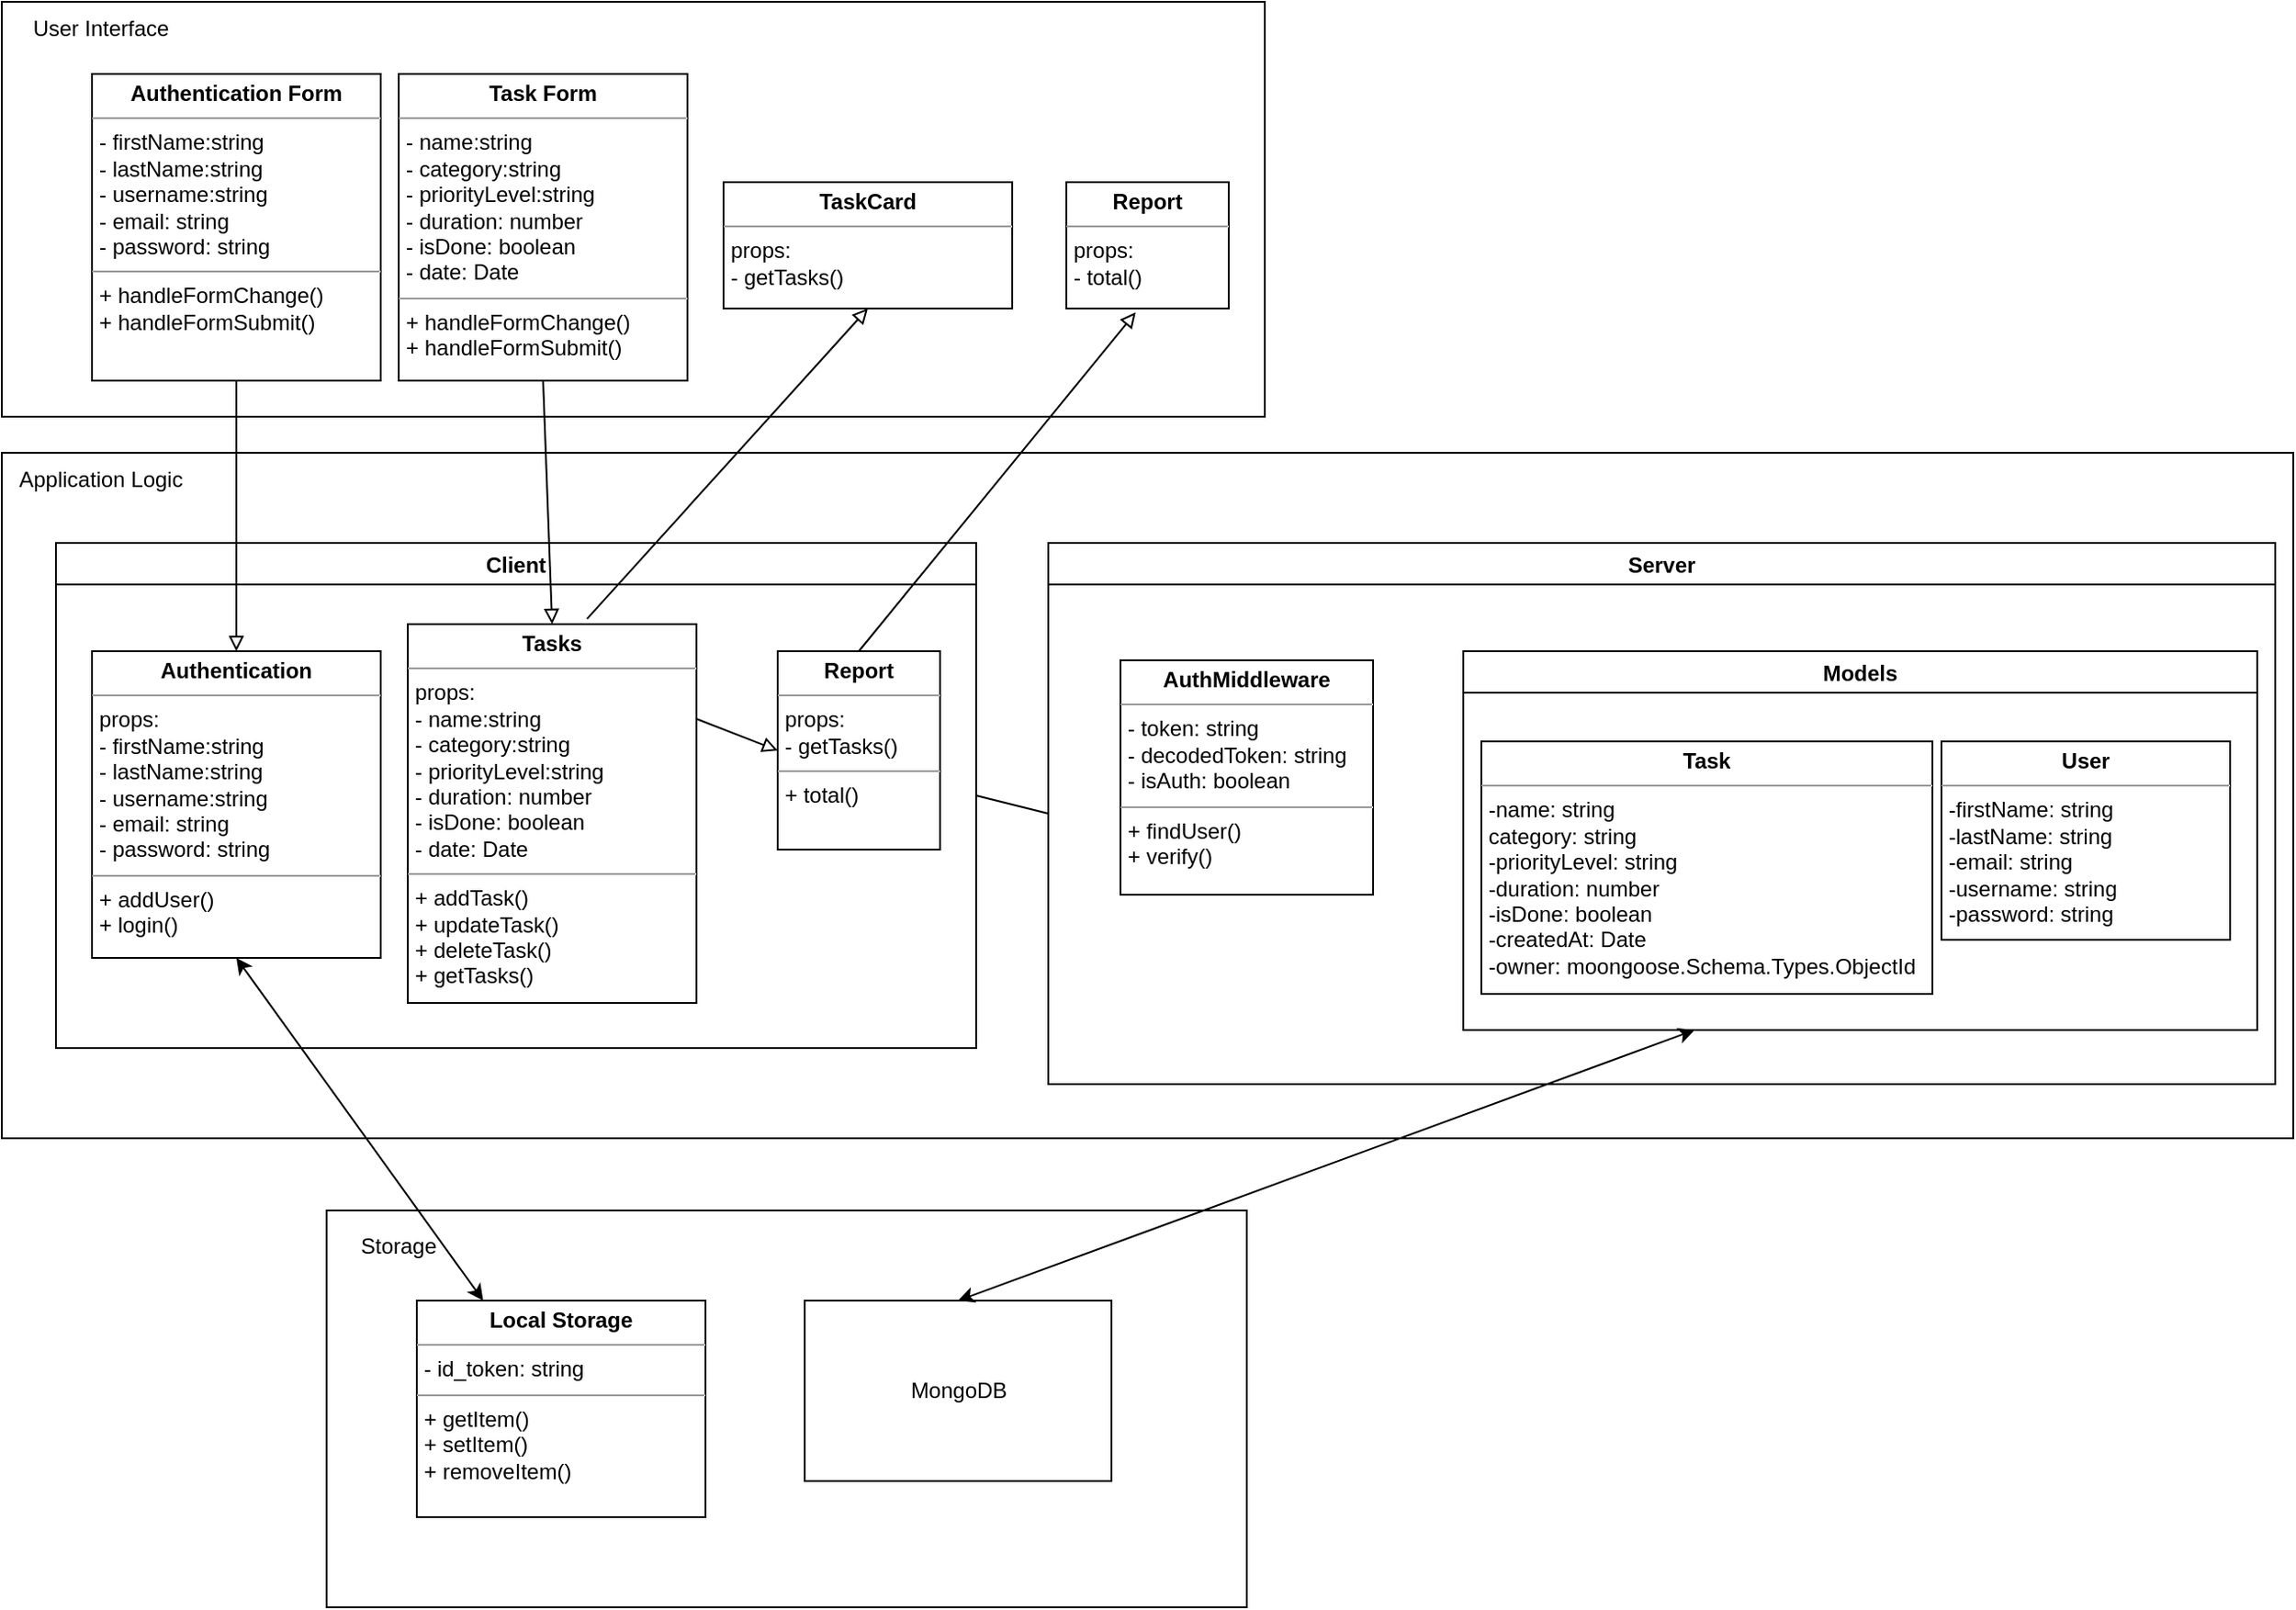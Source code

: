 <mxfile version="15.7.3" type="github">
  <diagram id="AbZ-MHWzMY-oT32ot3d4" name="Page-1">
    <mxGraphModel dx="1273" dy="1304" grid="1" gridSize="10" guides="1" tooltips="1" connect="1" arrows="1" fold="1" page="1" pageScale="1" pageWidth="850" pageHeight="1100" math="0" shadow="0">
      <root>
        <mxCell id="0" />
        <mxCell id="1" parent="0" />
        <mxCell id="zYaaLG_S5xIXGPdTdbO8-1" value="" style="rounded=0;whiteSpace=wrap;html=1;" parent="1" vertex="1">
          <mxGeometry x="220" y="790" width="510" height="220" as="geometry" />
        </mxCell>
        <mxCell id="zYaaLG_S5xIXGPdTdbO8-2" value="Storage" style="text;html=1;strokeColor=none;fillColor=none;align=center;verticalAlign=middle;whiteSpace=wrap;rounded=0;" parent="1" vertex="1">
          <mxGeometry x="230" y="795" width="60" height="30" as="geometry" />
        </mxCell>
        <mxCell id="zYaaLG_S5xIXGPdTdbO8-4" value="&lt;p style=&quot;margin: 0px ; margin-top: 4px ; text-align: center&quot;&gt;&lt;b&gt;Local Storage&lt;/b&gt;&lt;/p&gt;&lt;hr size=&quot;1&quot;&gt;&lt;p style=&quot;margin: 0px ; margin-left: 4px&quot;&gt;- id_token: string&lt;/p&gt;&lt;hr size=&quot;1&quot;&gt;&lt;p style=&quot;margin: 0px ; margin-left: 4px&quot;&gt;+ getItem()&lt;/p&gt;&lt;p style=&quot;margin: 0px ; margin-left: 4px&quot;&gt;+ setItem()&lt;/p&gt;&lt;p style=&quot;margin: 0px ; margin-left: 4px&quot;&gt;+ removeItem()&lt;/p&gt;&lt;p style=&quot;margin: 0px ; margin-left: 4px&quot;&gt;&lt;br&gt;&lt;/p&gt;" style="verticalAlign=top;align=left;overflow=fill;fontSize=12;fontFamily=Helvetica;html=1;" parent="1" vertex="1">
          <mxGeometry x="270" y="840" width="160" height="120" as="geometry" />
        </mxCell>
        <mxCell id="zYaaLG_S5xIXGPdTdbO8-10" value="" style="rounded=0;whiteSpace=wrap;html=1;" parent="1" vertex="1">
          <mxGeometry x="40" y="370" width="1270" height="380" as="geometry" />
        </mxCell>
        <mxCell id="zYaaLG_S5xIXGPdTdbO8-11" value="Application Logic" style="text;html=1;strokeColor=none;fillColor=none;align=center;verticalAlign=middle;whiteSpace=wrap;rounded=0;" parent="1" vertex="1">
          <mxGeometry x="40" y="370" width="110" height="30" as="geometry" />
        </mxCell>
        <mxCell id="zYaaLG_S5xIXGPdTdbO8-8" value="&lt;p style=&quot;margin: 0px ; margin-top: 4px ; text-align: center&quot;&gt;&lt;b&gt;User&lt;/b&gt;&lt;/p&gt;&lt;hr size=&quot;1&quot;&gt;&lt;p style=&quot;margin: 0px ; margin-left: 4px&quot;&gt;-firstName: string&lt;/p&gt;&lt;p style=&quot;margin: 0px ; margin-left: 4px&quot;&gt;-lastName: string&lt;/p&gt;&lt;p style=&quot;margin: 0px ; margin-left: 4px&quot;&gt;-email: string&lt;/p&gt;&lt;p style=&quot;margin: 0px ; margin-left: 4px&quot;&gt;-username: string&lt;/p&gt;&lt;p style=&quot;margin: 0px ; margin-left: 4px&quot;&gt;-password: string&lt;/p&gt;&lt;p style=&quot;margin: 0px ; margin-left: 4px&quot;&gt;&lt;br&gt;&lt;/p&gt;&lt;p style=&quot;margin: 0px ; margin-left: 4px&quot;&gt;&lt;br&gt;&lt;/p&gt;&lt;p style=&quot;margin: 0px ; margin-left: 4px&quot;&gt;&lt;br&gt;&lt;/p&gt;" style="verticalAlign=top;align=left;overflow=fill;fontSize=12;fontFamily=Helvetica;html=1;" parent="1" vertex="1">
          <mxGeometry x="1115" y="530" width="160" height="110" as="geometry" />
        </mxCell>
        <mxCell id="zYaaLG_S5xIXGPdTdbO8-12" value="&lt;p style=&quot;margin: 0px ; margin-top: 4px ; text-align: center&quot;&gt;&lt;b&gt;Authentication&lt;/b&gt;&lt;/p&gt;&lt;hr size=&quot;1&quot;&gt;&lt;p style=&quot;margin: 0px ; margin-left: 4px&quot;&gt;props:&lt;/p&gt;&lt;p style=&quot;margin: 0px ; margin-left: 4px&quot;&gt;- firstName:string&lt;/p&gt;&lt;p style=&quot;margin: 0px ; margin-left: 4px&quot;&gt;- lastName:string&lt;/p&gt;&lt;p style=&quot;margin: 0px ; margin-left: 4px&quot;&gt;- username:string&lt;/p&gt;&lt;p style=&quot;margin: 0px ; margin-left: 4px&quot;&gt;- email: string&lt;/p&gt;&lt;p style=&quot;margin: 0px ; margin-left: 4px&quot;&gt;- password: string&lt;/p&gt;&lt;hr size=&quot;1&quot;&gt;&lt;p style=&quot;margin: 0px ; margin-left: 4px&quot;&gt;+ addUser()&lt;/p&gt;&lt;p style=&quot;margin: 0px ; margin-left: 4px&quot;&gt;+ login()&lt;/p&gt;&lt;p style=&quot;margin: 0px ; margin-left: 4px&quot;&gt;&lt;br&gt;&lt;/p&gt;" style="verticalAlign=top;align=left;overflow=fill;fontSize=12;fontFamily=Helvetica;html=1;" parent="1" vertex="1">
          <mxGeometry x="90" y="480" width="160" height="170" as="geometry" />
        </mxCell>
        <mxCell id="zYaaLG_S5xIXGPdTdbO8-14" value="Client" style="swimlane;" parent="1" vertex="1">
          <mxGeometry x="70" y="420" width="510" height="280" as="geometry" />
        </mxCell>
        <mxCell id="zYaaLG_S5xIXGPdTdbO8-21" value="&lt;p style=&quot;margin: 0px ; margin-top: 4px ; text-align: center&quot;&gt;&lt;b&gt;Tasks&lt;/b&gt;&lt;/p&gt;&lt;hr size=&quot;1&quot;&gt;&lt;p style=&quot;margin: 0px ; margin-left: 4px&quot;&gt;&lt;span&gt;props:&lt;/span&gt;&lt;/p&gt;&lt;p style=&quot;margin: 0px ; margin-left: 4px&quot;&gt;&lt;span&gt;- name:string&lt;/span&gt;&lt;br&gt;&lt;/p&gt;&lt;p style=&quot;margin: 0px ; margin-left: 4px&quot;&gt;- category:string&lt;/p&gt;&lt;p style=&quot;margin: 0px ; margin-left: 4px&quot;&gt;- priorityLevel:string&lt;/p&gt;&lt;p style=&quot;margin: 0px ; margin-left: 4px&quot;&gt;- duration: number&lt;/p&gt;&lt;p style=&quot;margin: 0px ; margin-left: 4px&quot;&gt;- isDone: boolean&lt;/p&gt;&lt;p style=&quot;margin: 0px ; margin-left: 4px&quot;&gt;- date: Date&lt;/p&gt;&lt;hr size=&quot;1&quot;&gt;&lt;p style=&quot;margin: 0px ; margin-left: 4px&quot;&gt;+ addTask()&lt;/p&gt;&lt;p style=&quot;margin: 0px ; margin-left: 4px&quot;&gt;+ updateTask()&lt;/p&gt;&lt;p style=&quot;margin: 0px ; margin-left: 4px&quot;&gt;+ deleteTask()&lt;/p&gt;&lt;p style=&quot;margin: 0px ; margin-left: 4px&quot;&gt;+ getTasks()&lt;/p&gt;" style="verticalAlign=top;align=left;overflow=fill;fontSize=12;fontFamily=Helvetica;html=1;" parent="zYaaLG_S5xIXGPdTdbO8-14" vertex="1">
          <mxGeometry x="195" y="45" width="160" height="210" as="geometry" />
        </mxCell>
        <mxCell id="zYaaLG_S5xIXGPdTdbO8-15" value="" style="rounded=0;whiteSpace=wrap;html=1;" parent="1" vertex="1">
          <mxGeometry x="40" y="120" width="700" height="230" as="geometry" />
        </mxCell>
        <mxCell id="zYaaLG_S5xIXGPdTdbO8-16" value="User Interface" style="text;html=1;strokeColor=none;fillColor=none;align=center;verticalAlign=middle;whiteSpace=wrap;rounded=0;" parent="1" vertex="1">
          <mxGeometry x="40" y="120" width="110" height="30" as="geometry" />
        </mxCell>
        <mxCell id="zYaaLG_S5xIXGPdTdbO8-17" value="&lt;p style=&quot;margin: 0px ; margin-top: 4px ; text-align: center&quot;&gt;&lt;b&gt;Authentication Form&lt;/b&gt;&lt;/p&gt;&lt;hr size=&quot;1&quot;&gt;&lt;p style=&quot;margin: 0px ; margin-left: 4px&quot;&gt;&lt;span&gt;- firstName:string&lt;/span&gt;&lt;br&gt;&lt;/p&gt;&lt;p style=&quot;margin: 0px ; margin-left: 4px&quot;&gt;- lastName:string&lt;/p&gt;&lt;p style=&quot;margin: 0px ; margin-left: 4px&quot;&gt;- username:string&lt;/p&gt;&lt;p style=&quot;margin: 0px ; margin-left: 4px&quot;&gt;- email: string&lt;/p&gt;&lt;p style=&quot;margin: 0px ; margin-left: 4px&quot;&gt;- password: string&lt;/p&gt;&lt;hr size=&quot;1&quot;&gt;&lt;p style=&quot;margin: 0px ; margin-left: 4px&quot;&gt;+ handleFormChange()&lt;/p&gt;&lt;p style=&quot;margin: 0px ; margin-left: 4px&quot;&gt;+ handleFormSubmit()&lt;/p&gt;" style="verticalAlign=top;align=left;overflow=fill;fontSize=12;fontFamily=Helvetica;html=1;" parent="1" vertex="1">
          <mxGeometry x="90" y="160" width="160" height="170" as="geometry" />
        </mxCell>
        <mxCell id="zYaaLG_S5xIXGPdTdbO8-19" value="" style="endArrow=block;html=1;rounded=0;exitX=0.5;exitY=1;exitDx=0;exitDy=0;entryX=0.5;entryY=0;entryDx=0;entryDy=0;endFill=0;" parent="1" source="zYaaLG_S5xIXGPdTdbO8-17" target="zYaaLG_S5xIXGPdTdbO8-12" edge="1">
          <mxGeometry width="50" height="50" relative="1" as="geometry">
            <mxPoint x="530" y="360" as="sourcePoint" />
            <mxPoint x="580" y="320" as="targetPoint" />
          </mxGeometry>
        </mxCell>
        <mxCell id="zYaaLG_S5xIXGPdTdbO8-20" value="&lt;p style=&quot;margin: 0px ; margin-top: 4px ; text-align: center&quot;&gt;&lt;b&gt;Task Form&lt;/b&gt;&lt;/p&gt;&lt;hr size=&quot;1&quot;&gt;&lt;p style=&quot;margin: 0px ; margin-left: 4px&quot;&gt;&lt;span&gt;- name:string&lt;/span&gt;&lt;br&gt;&lt;/p&gt;&lt;p style=&quot;margin: 0px ; margin-left: 4px&quot;&gt;- category:string&lt;/p&gt;&lt;p style=&quot;margin: 0px ; margin-left: 4px&quot;&gt;- priorityLevel:string&lt;/p&gt;&lt;p style=&quot;margin: 0px ; margin-left: 4px&quot;&gt;- duration: number&lt;/p&gt;&lt;p style=&quot;margin: 0px ; margin-left: 4px&quot;&gt;- isDone: boolean&lt;/p&gt;&lt;p style=&quot;margin: 0px ; margin-left: 4px&quot;&gt;- date: Date&lt;/p&gt;&lt;hr size=&quot;1&quot;&gt;&lt;p style=&quot;margin: 0px ; margin-left: 4px&quot;&gt;+ handleFormChange()&lt;/p&gt;&lt;p style=&quot;margin: 0px ; margin-left: 4px&quot;&gt;+ handleFormSubmit()&lt;/p&gt;" style="verticalAlign=top;align=left;overflow=fill;fontSize=12;fontFamily=Helvetica;html=1;" parent="1" vertex="1">
          <mxGeometry x="260" y="160" width="160" height="170" as="geometry" />
        </mxCell>
        <mxCell id="zYaaLG_S5xIXGPdTdbO8-22" value="" style="endArrow=block;html=1;rounded=0;exitX=0.5;exitY=1;exitDx=0;exitDy=0;entryX=0.5;entryY=0;entryDx=0;entryDy=0;endFill=0;" parent="1" source="zYaaLG_S5xIXGPdTdbO8-20" target="zYaaLG_S5xIXGPdTdbO8-21" edge="1">
          <mxGeometry width="50" height="50" relative="1" as="geometry">
            <mxPoint x="180" y="280" as="sourcePoint" />
            <mxPoint x="180" y="490" as="targetPoint" />
          </mxGeometry>
        </mxCell>
        <mxCell id="zYaaLG_S5xIXGPdTdbO8-23" value="&lt;p style=&quot;margin: 0px ; margin-top: 4px ; text-align: center&quot;&gt;&lt;b&gt;TaskCard&lt;/b&gt;&lt;/p&gt;&lt;hr size=&quot;1&quot;&gt;&lt;p style=&quot;margin: 0px ; margin-left: 4px&quot;&gt;&lt;/p&gt;&lt;p style=&quot;margin: 0px ; margin-left: 4px&quot;&gt;props:&lt;/p&gt;&lt;p style=&quot;margin: 0px ; margin-left: 4px&quot;&gt;- getTasks()&lt;/p&gt;" style="verticalAlign=top;align=left;overflow=fill;fontSize=12;fontFamily=Helvetica;html=1;" parent="1" vertex="1">
          <mxGeometry x="440" y="220" width="160" height="70" as="geometry" />
        </mxCell>
        <mxCell id="zYaaLG_S5xIXGPdTdbO8-24" value="" style="endArrow=block;html=1;rounded=0;exitX=0.621;exitY=-0.014;exitDx=0;exitDy=0;entryX=0.5;entryY=1;entryDx=0;entryDy=0;endFill=0;exitPerimeter=0;" parent="1" source="zYaaLG_S5xIXGPdTdbO8-21" target="zYaaLG_S5xIXGPdTdbO8-23" edge="1">
          <mxGeometry width="50" height="50" relative="1" as="geometry">
            <mxPoint x="350" y="280" as="sourcePoint" />
            <mxPoint x="355" y="490" as="targetPoint" />
          </mxGeometry>
        </mxCell>
        <mxCell id="zYaaLG_S5xIXGPdTdbO8-25" value="&lt;p style=&quot;margin: 0px ; margin-top: 4px ; text-align: center&quot;&gt;&lt;b&gt;Report&lt;/b&gt;&lt;/p&gt;&lt;hr size=&quot;1&quot;&gt;&lt;p style=&quot;margin: 0px ; margin-left: 4px&quot;&gt;&lt;span&gt;props:&lt;/span&gt;&lt;/p&gt;&lt;p style=&quot;margin: 0px ; margin-left: 4px&quot;&gt;&lt;span&gt;- getTasks()&lt;br&gt;&lt;/span&gt;&lt;/p&gt;&lt;hr size=&quot;1&quot;&gt;&lt;p style=&quot;margin: 0px ; margin-left: 4px&quot;&gt;+ total()&lt;/p&gt;" style="verticalAlign=top;align=left;overflow=fill;fontSize=12;fontFamily=Helvetica;html=1;" parent="1" vertex="1">
          <mxGeometry x="470" y="480" width="90" height="110" as="geometry" />
        </mxCell>
        <mxCell id="zYaaLG_S5xIXGPdTdbO8-26" value="" style="endArrow=block;html=1;rounded=0;exitX=1;exitY=0.25;exitDx=0;exitDy=0;entryX=0;entryY=0.5;entryDx=0;entryDy=0;endFill=0;" parent="1" source="zYaaLG_S5xIXGPdTdbO8-21" target="zYaaLG_S5xIXGPdTdbO8-25" edge="1">
          <mxGeometry width="50" height="50" relative="1" as="geometry">
            <mxPoint x="374.36" y="487.06" as="sourcePoint" />
            <mxPoint x="530" y="240" as="targetPoint" />
          </mxGeometry>
        </mxCell>
        <mxCell id="zYaaLG_S5xIXGPdTdbO8-28" value="&lt;p style=&quot;margin: 0px ; margin-top: 4px ; text-align: center&quot;&gt;&lt;b&gt;Report&lt;/b&gt;&lt;/p&gt;&lt;hr size=&quot;1&quot;&gt;&lt;p style=&quot;margin: 0px ; margin-left: 4px&quot;&gt;&lt;span&gt;props:&lt;/span&gt;&lt;/p&gt;&lt;p style=&quot;margin: 0px ; margin-left: 4px&quot;&gt;&lt;span&gt;- total()&lt;br&gt;&lt;/span&gt;&lt;/p&gt;&lt;p style=&quot;margin: 0px ; margin-left: 4px&quot;&gt;&lt;br&gt;&lt;/p&gt;" style="verticalAlign=top;align=left;overflow=fill;fontSize=12;fontFamily=Helvetica;html=1;" parent="1" vertex="1">
          <mxGeometry x="630" y="220" width="90" height="70" as="geometry" />
        </mxCell>
        <mxCell id="zYaaLG_S5xIXGPdTdbO8-29" value="" style="endArrow=block;html=1;rounded=0;exitX=0.5;exitY=0;exitDx=0;exitDy=0;entryX=0.427;entryY=1.031;entryDx=0;entryDy=0;endFill=0;entryPerimeter=0;" parent="1" source="zYaaLG_S5xIXGPdTdbO8-25" target="zYaaLG_S5xIXGPdTdbO8-28" edge="1">
          <mxGeometry width="50" height="50" relative="1" as="geometry">
            <mxPoint x="435" y="647.5" as="sourcePoint" />
            <mxPoint x="480" y="545" as="targetPoint" />
          </mxGeometry>
        </mxCell>
        <mxCell id="zYaaLG_S5xIXGPdTdbO8-31" value="Server" style="swimlane;startSize=23;" parent="1" vertex="1">
          <mxGeometry x="620" y="420" width="680" height="300" as="geometry" />
        </mxCell>
        <mxCell id="zYaaLG_S5xIXGPdTdbO8-32" value="&lt;p style=&quot;margin: 0px ; margin-top: 4px ; text-align: center&quot;&gt;&lt;b&gt;AuthMiddleware&lt;/b&gt;&lt;/p&gt;&lt;hr size=&quot;1&quot;&gt;&lt;p style=&quot;margin: 0px ; margin-left: 4px&quot;&gt;- token: string&lt;/p&gt;&lt;p style=&quot;margin: 0px ; margin-left: 4px&quot;&gt;- decodedToken: string&lt;/p&gt;&lt;p style=&quot;margin: 0px ; margin-left: 4px&quot;&gt;- isAuth: boolean&lt;/p&gt;&lt;hr size=&quot;1&quot;&gt;&lt;p style=&quot;margin: 0px ; margin-left: 4px&quot;&gt;+ findUser()&lt;/p&gt;&lt;p style=&quot;margin: 0px ; margin-left: 4px&quot;&gt;+ verify()&lt;/p&gt;" style="verticalAlign=top;align=left;overflow=fill;fontSize=12;fontFamily=Helvetica;html=1;" parent="zYaaLG_S5xIXGPdTdbO8-31" vertex="1">
          <mxGeometry x="40" y="65" width="140" height="130" as="geometry" />
        </mxCell>
        <mxCell id="zYaaLG_S5xIXGPdTdbO8-33" value="Models" style="swimlane;" parent="1" vertex="1">
          <mxGeometry x="850" y="480" width="440" height="210" as="geometry" />
        </mxCell>
        <mxCell id="zYaaLG_S5xIXGPdTdbO8-9" value="&lt;p style=&quot;margin: 0px ; margin-top: 4px ; text-align: center&quot;&gt;&lt;b&gt;Task&lt;/b&gt;&lt;/p&gt;&lt;hr size=&quot;1&quot;&gt;&lt;p style=&quot;margin: 0px ; margin-left: 4px&quot;&gt;-name: string&lt;/p&gt;&lt;p style=&quot;margin: 0px ; margin-left: 4px&quot;&gt;category: string&lt;/p&gt;&lt;p style=&quot;margin: 0px ; margin-left: 4px&quot;&gt;-priorityLevel: string&lt;/p&gt;&lt;p style=&quot;margin: 0px ; margin-left: 4px&quot;&gt;-duration: number&lt;/p&gt;&lt;p style=&quot;margin: 0px ; margin-left: 4px&quot;&gt;-isDone: boolean&lt;/p&gt;&lt;p style=&quot;margin: 0px ; margin-left: 4px&quot;&gt;-createdAt: Date&lt;/p&gt;&lt;p style=&quot;margin: 0px ; margin-left: 4px&quot;&gt;-owner: moongoose.Schema.Types.ObjectId&lt;/p&gt;&lt;p style=&quot;margin: 0px ; margin-left: 4px&quot;&gt;&lt;br&gt;&lt;/p&gt;&lt;p style=&quot;margin: 0px ; margin-left: 4px&quot;&gt;&lt;br&gt;&lt;/p&gt;&lt;p style=&quot;margin: 0px ; margin-left: 4px&quot;&gt;&lt;br&gt;&lt;/p&gt;" style="verticalAlign=top;align=left;overflow=fill;fontSize=12;fontFamily=Helvetica;html=1;" parent="zYaaLG_S5xIXGPdTdbO8-33" vertex="1">
          <mxGeometry x="10" y="50" width="250" height="140" as="geometry" />
        </mxCell>
        <mxCell id="zYaaLG_S5xIXGPdTdbO8-36" value="MongoDB" style="html=1;" parent="1" vertex="1">
          <mxGeometry x="485" y="840" width="170" height="100" as="geometry" />
        </mxCell>
        <mxCell id="zYaaLG_S5xIXGPdTdbO8-40" value="" style="endArrow=none;html=1;rounded=0;exitX=1;exitY=0.5;exitDx=0;exitDy=0;entryX=0;entryY=0.5;entryDx=0;entryDy=0;" parent="1" source="zYaaLG_S5xIXGPdTdbO8-14" target="zYaaLG_S5xIXGPdTdbO8-31" edge="1">
          <mxGeometry width="50" height="50" relative="1" as="geometry">
            <mxPoint x="180" y="720" as="sourcePoint" />
            <mxPoint x="630" y="560" as="targetPoint" />
          </mxGeometry>
        </mxCell>
        <mxCell id="ZNl3fsBpoQeTfUHhZDi8-2" value="" style="endArrow=classic;startArrow=classic;html=1;rounded=0;entryX=0.5;entryY=1;entryDx=0;entryDy=0;" edge="1" parent="1" source="zYaaLG_S5xIXGPdTdbO8-4" target="zYaaLG_S5xIXGPdTdbO8-12">
          <mxGeometry width="50" height="50" relative="1" as="geometry">
            <mxPoint x="120" y="840" as="sourcePoint" />
            <mxPoint x="170" y="790" as="targetPoint" />
          </mxGeometry>
        </mxCell>
        <mxCell id="ZNl3fsBpoQeTfUHhZDi8-4" value="" style="endArrow=classic;startArrow=classic;html=1;rounded=0;entryX=0.5;entryY=1;entryDx=0;entryDy=0;exitX=0.5;exitY=0;exitDx=0;exitDy=0;" edge="1" parent="1" source="zYaaLG_S5xIXGPdTdbO8-36">
          <mxGeometry width="50" height="50" relative="1" as="geometry">
            <mxPoint x="1115" y="880" as="sourcePoint" />
            <mxPoint x="978.2" y="690" as="targetPoint" />
          </mxGeometry>
        </mxCell>
      </root>
    </mxGraphModel>
  </diagram>
</mxfile>
